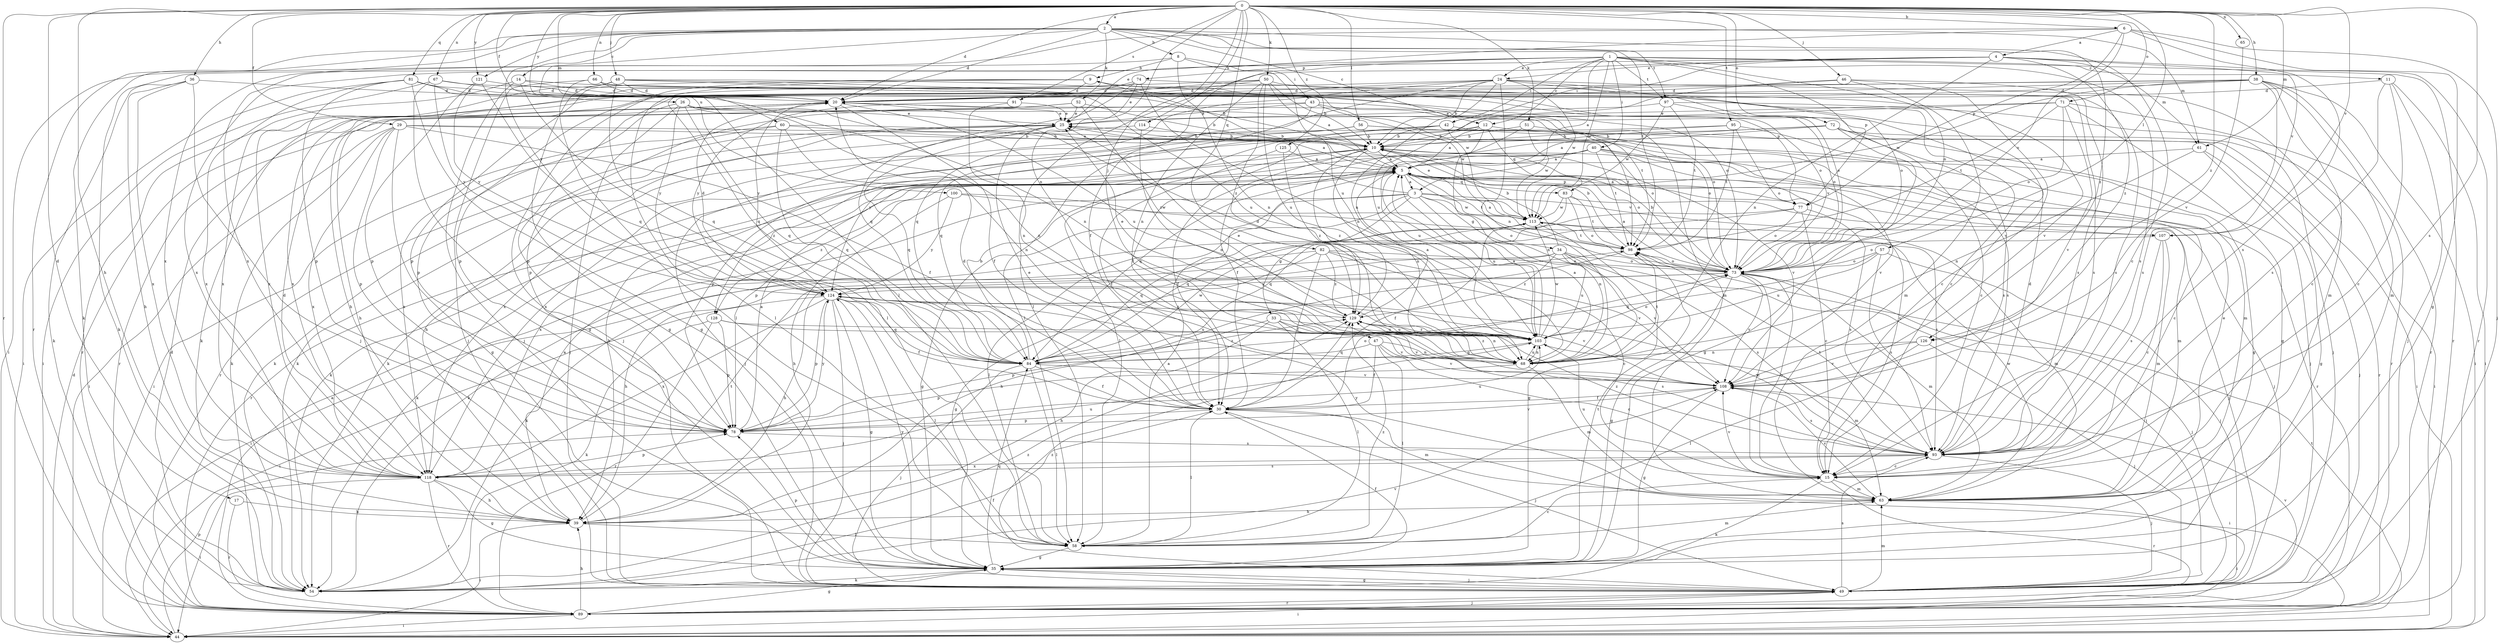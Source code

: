 strict digraph  {
0;
1;
2;
3;
4;
5;
6;
8;
9;
10;
11;
12;
14;
15;
17;
20;
24;
25;
26;
29;
30;
33;
34;
35;
36;
38;
39;
40;
42;
43;
44;
46;
47;
48;
49;
50;
51;
52;
54;
56;
57;
58;
60;
61;
63;
65;
66;
67;
68;
71;
72;
73;
74;
77;
78;
81;
82;
83;
84;
89;
91;
93;
95;
97;
98;
100;
103;
107;
108;
113;
114;
118;
121;
124;
125;
126;
128;
129;
0 -> 2  [label=a];
0 -> 6  [label=b];
0 -> 17  [label=d];
0 -> 20  [label=d];
0 -> 26  [label=f];
0 -> 29  [label=f];
0 -> 36  [label=h];
0 -> 38  [label=h];
0 -> 39  [label=h];
0 -> 46  [label=j];
0 -> 47  [label=j];
0 -> 48  [label=j];
0 -> 50  [label=k];
0 -> 51  [label=k];
0 -> 56  [label=l];
0 -> 57  [label=l];
0 -> 60  [label=m];
0 -> 61  [label=m];
0 -> 65  [label=n];
0 -> 66  [label=n];
0 -> 67  [label=n];
0 -> 68  [label=n];
0 -> 71  [label=o];
0 -> 72  [label=o];
0 -> 81  [label=q];
0 -> 82  [label=q];
0 -> 89  [label=r];
0 -> 91  [label=s];
0 -> 93  [label=s];
0 -> 95  [label=t];
0 -> 100  [label=u];
0 -> 107  [label=v];
0 -> 114  [label=x];
0 -> 121  [label=y];
0 -> 125  [label=z];
0 -> 126  [label=z];
1 -> 3  [label=a];
1 -> 11  [label=c];
1 -> 12  [label=c];
1 -> 24  [label=e];
1 -> 30  [label=f];
1 -> 40  [label=i];
1 -> 42  [label=i];
1 -> 73  [label=o];
1 -> 74  [label=p];
1 -> 77  [label=p];
1 -> 89  [label=r];
1 -> 93  [label=s];
1 -> 97  [label=t];
1 -> 113  [label=w];
1 -> 118  [label=x];
2 -> 8  [label=b];
2 -> 12  [label=c];
2 -> 14  [label=c];
2 -> 15  [label=c];
2 -> 20  [label=d];
2 -> 52  [label=k];
2 -> 54  [label=k];
2 -> 58  [label=l];
2 -> 61  [label=m];
2 -> 89  [label=r];
2 -> 97  [label=t];
2 -> 98  [label=t];
2 -> 118  [label=x];
2 -> 121  [label=y];
2 -> 124  [label=y];
2 -> 126  [label=z];
3 -> 9  [label=b];
3 -> 33  [label=g];
3 -> 34  [label=g];
3 -> 35  [label=g];
3 -> 54  [label=k];
3 -> 58  [label=l];
3 -> 68  [label=n];
3 -> 73  [label=o];
3 -> 107  [label=v];
3 -> 113  [label=w];
4 -> 24  [label=e];
4 -> 42  [label=i];
4 -> 54  [label=k];
4 -> 58  [label=l];
4 -> 61  [label=m];
4 -> 68  [label=n];
4 -> 89  [label=r];
4 -> 107  [label=v];
4 -> 126  [label=z];
5 -> 3  [label=a];
5 -> 49  [label=j];
5 -> 63  [label=m];
5 -> 77  [label=p];
5 -> 83  [label=q];
5 -> 89  [label=r];
5 -> 98  [label=t];
5 -> 103  [label=u];
5 -> 107  [label=v];
5 -> 118  [label=x];
5 -> 128  [label=z];
6 -> 4  [label=a];
6 -> 25  [label=e];
6 -> 35  [label=g];
6 -> 49  [label=j];
6 -> 73  [label=o];
6 -> 77  [label=p];
6 -> 93  [label=s];
6 -> 118  [label=x];
8 -> 9  [label=b];
8 -> 43  [label=i];
8 -> 44  [label=i];
8 -> 68  [label=n];
8 -> 103  [label=u];
9 -> 20  [label=d];
9 -> 49  [label=j];
9 -> 58  [label=l];
9 -> 73  [label=o];
9 -> 77  [label=p];
9 -> 78  [label=p];
10 -> 5  [label=a];
10 -> 15  [label=c];
10 -> 30  [label=f];
10 -> 68  [label=n];
10 -> 73  [label=o];
10 -> 78  [label=p];
10 -> 108  [label=v];
10 -> 128  [label=z];
10 -> 129  [label=z];
11 -> 15  [label=c];
11 -> 20  [label=d];
11 -> 44  [label=i];
11 -> 49  [label=j];
11 -> 93  [label=s];
12 -> 5  [label=a];
12 -> 10  [label=b];
12 -> 44  [label=i];
12 -> 68  [label=n];
12 -> 83  [label=q];
12 -> 118  [label=x];
14 -> 10  [label=b];
14 -> 20  [label=d];
14 -> 49  [label=j];
14 -> 58  [label=l];
14 -> 89  [label=r];
15 -> 54  [label=k];
15 -> 63  [label=m];
15 -> 73  [label=o];
15 -> 89  [label=r];
15 -> 103  [label=u];
15 -> 108  [label=v];
17 -> 39  [label=h];
17 -> 89  [label=r];
20 -> 25  [label=e];
20 -> 30  [label=f];
20 -> 103  [label=u];
20 -> 124  [label=y];
24 -> 10  [label=b];
24 -> 20  [label=d];
24 -> 58  [label=l];
24 -> 63  [label=m];
24 -> 68  [label=n];
24 -> 73  [label=o];
24 -> 78  [label=p];
24 -> 84  [label=q];
24 -> 103  [label=u];
24 -> 108  [label=v];
24 -> 113  [label=w];
25 -> 10  [label=b];
25 -> 39  [label=h];
25 -> 49  [label=j];
25 -> 54  [label=k];
25 -> 84  [label=q];
25 -> 89  [label=r];
26 -> 5  [label=a];
26 -> 25  [label=e];
26 -> 49  [label=j];
26 -> 68  [label=n];
26 -> 78  [label=p];
26 -> 84  [label=q];
26 -> 98  [label=t];
26 -> 124  [label=y];
29 -> 10  [label=b];
29 -> 30  [label=f];
29 -> 35  [label=g];
29 -> 44  [label=i];
29 -> 54  [label=k];
29 -> 73  [label=o];
29 -> 78  [label=p];
29 -> 118  [label=x];
30 -> 20  [label=d];
30 -> 25  [label=e];
30 -> 44  [label=i];
30 -> 49  [label=j];
30 -> 58  [label=l];
30 -> 63  [label=m];
30 -> 73  [label=o];
30 -> 78  [label=p];
33 -> 39  [label=h];
33 -> 58  [label=l];
33 -> 78  [label=p];
33 -> 93  [label=s];
33 -> 103  [label=u];
33 -> 108  [label=v];
34 -> 10  [label=b];
34 -> 39  [label=h];
34 -> 44  [label=i];
34 -> 49  [label=j];
34 -> 73  [label=o];
34 -> 93  [label=s];
34 -> 103  [label=u];
34 -> 108  [label=v];
34 -> 129  [label=z];
35 -> 30  [label=f];
35 -> 49  [label=j];
35 -> 54  [label=k];
35 -> 78  [label=p];
35 -> 84  [label=q];
35 -> 98  [label=t];
35 -> 124  [label=y];
36 -> 20  [label=d];
36 -> 39  [label=h];
36 -> 49  [label=j];
36 -> 54  [label=k];
36 -> 118  [label=x];
38 -> 15  [label=c];
38 -> 20  [label=d];
38 -> 44  [label=i];
38 -> 54  [label=k];
38 -> 63  [label=m];
38 -> 78  [label=p];
38 -> 89  [label=r];
38 -> 93  [label=s];
38 -> 113  [label=w];
38 -> 118  [label=x];
39 -> 5  [label=a];
39 -> 44  [label=i];
39 -> 58  [label=l];
39 -> 98  [label=t];
40 -> 5  [label=a];
40 -> 15  [label=c];
40 -> 39  [label=h];
40 -> 54  [label=k];
40 -> 84  [label=q];
40 -> 89  [label=r];
40 -> 98  [label=t];
40 -> 108  [label=v];
42 -> 10  [label=b];
42 -> 58  [label=l];
42 -> 89  [label=r];
42 -> 98  [label=t];
42 -> 124  [label=y];
43 -> 15  [label=c];
43 -> 25  [label=e];
43 -> 73  [label=o];
43 -> 84  [label=q];
43 -> 89  [label=r];
43 -> 113  [label=w];
44 -> 20  [label=d];
44 -> 78  [label=p];
44 -> 98  [label=t];
46 -> 15  [label=c];
46 -> 20  [label=d];
46 -> 63  [label=m];
46 -> 93  [label=s];
46 -> 103  [label=u];
47 -> 15  [label=c];
47 -> 30  [label=f];
47 -> 58  [label=l];
47 -> 68  [label=n];
47 -> 84  [label=q];
47 -> 108  [label=v];
48 -> 15  [label=c];
48 -> 20  [label=d];
48 -> 35  [label=g];
48 -> 63  [label=m];
48 -> 84  [label=q];
48 -> 113  [label=w];
48 -> 118  [label=x];
49 -> 35  [label=g];
49 -> 44  [label=i];
49 -> 63  [label=m];
49 -> 89  [label=r];
49 -> 93  [label=s];
49 -> 129  [label=z];
50 -> 5  [label=a];
50 -> 10  [label=b];
50 -> 20  [label=d];
50 -> 68  [label=n];
50 -> 84  [label=q];
50 -> 93  [label=s];
50 -> 103  [label=u];
50 -> 118  [label=x];
50 -> 129  [label=z];
51 -> 10  [label=b];
51 -> 93  [label=s];
51 -> 103  [label=u];
51 -> 113  [label=w];
52 -> 10  [label=b];
52 -> 25  [label=e];
52 -> 39  [label=h];
52 -> 78  [label=p];
52 -> 129  [label=z];
54 -> 20  [label=d];
54 -> 30  [label=f];
54 -> 108  [label=v];
54 -> 129  [label=z];
56 -> 10  [label=b];
56 -> 63  [label=m];
56 -> 73  [label=o];
56 -> 78  [label=p];
56 -> 118  [label=x];
57 -> 49  [label=j];
57 -> 73  [label=o];
57 -> 84  [label=q];
57 -> 93  [label=s];
57 -> 103  [label=u];
58 -> 5  [label=a];
58 -> 15  [label=c];
58 -> 35  [label=g];
58 -> 63  [label=m];
58 -> 129  [label=z];
60 -> 5  [label=a];
60 -> 10  [label=b];
60 -> 44  [label=i];
60 -> 68  [label=n];
60 -> 84  [label=q];
60 -> 118  [label=x];
61 -> 5  [label=a];
61 -> 35  [label=g];
61 -> 49  [label=j];
61 -> 68  [label=n];
63 -> 25  [label=e];
63 -> 39  [label=h];
63 -> 44  [label=i];
63 -> 108  [label=v];
63 -> 113  [label=w];
63 -> 124  [label=y];
65 -> 108  [label=v];
66 -> 20  [label=d];
66 -> 49  [label=j];
66 -> 58  [label=l];
66 -> 73  [label=o];
66 -> 103  [label=u];
67 -> 20  [label=d];
67 -> 35  [label=g];
67 -> 44  [label=i];
67 -> 93  [label=s];
67 -> 124  [label=y];
68 -> 5  [label=a];
68 -> 63  [label=m];
68 -> 78  [label=p];
68 -> 98  [label=t];
68 -> 103  [label=u];
68 -> 129  [label=z];
71 -> 25  [label=e];
71 -> 30  [label=f];
71 -> 35  [label=g];
71 -> 73  [label=o];
71 -> 89  [label=r];
71 -> 98  [label=t];
71 -> 108  [label=v];
72 -> 5  [label=a];
72 -> 10  [label=b];
72 -> 30  [label=f];
72 -> 35  [label=g];
72 -> 44  [label=i];
72 -> 49  [label=j];
72 -> 93  [label=s];
73 -> 5  [label=a];
73 -> 10  [label=b];
73 -> 15  [label=c];
73 -> 35  [label=g];
73 -> 39  [label=h];
73 -> 49  [label=j];
73 -> 63  [label=m];
73 -> 108  [label=v];
73 -> 124  [label=y];
74 -> 20  [label=d];
74 -> 25  [label=e];
74 -> 39  [label=h];
74 -> 68  [label=n];
74 -> 73  [label=o];
74 -> 84  [label=q];
77 -> 5  [label=a];
77 -> 15  [label=c];
77 -> 54  [label=k];
77 -> 73  [label=o];
77 -> 84  [label=q];
77 -> 93  [label=s];
78 -> 5  [label=a];
78 -> 93  [label=s];
78 -> 103  [label=u];
78 -> 108  [label=v];
78 -> 124  [label=y];
81 -> 20  [label=d];
81 -> 35  [label=g];
81 -> 44  [label=i];
81 -> 68  [label=n];
81 -> 78  [label=p];
81 -> 108  [label=v];
81 -> 118  [label=x];
82 -> 15  [label=c];
82 -> 30  [label=f];
82 -> 35  [label=g];
82 -> 54  [label=k];
82 -> 73  [label=o];
82 -> 108  [label=v];
82 -> 129  [label=z];
83 -> 49  [label=j];
83 -> 73  [label=o];
83 -> 84  [label=q];
83 -> 98  [label=t];
83 -> 113  [label=w];
84 -> 10  [label=b];
84 -> 30  [label=f];
84 -> 49  [label=j];
84 -> 58  [label=l];
84 -> 108  [label=v];
84 -> 113  [label=w];
84 -> 129  [label=z];
89 -> 5  [label=a];
89 -> 35  [label=g];
89 -> 39  [label=h];
89 -> 44  [label=i];
89 -> 49  [label=j];
89 -> 108  [label=v];
91 -> 25  [label=e];
91 -> 68  [label=n];
91 -> 124  [label=y];
93 -> 15  [label=c];
93 -> 20  [label=d];
93 -> 49  [label=j];
93 -> 98  [label=t];
93 -> 118  [label=x];
93 -> 124  [label=y];
93 -> 129  [label=z];
95 -> 10  [label=b];
95 -> 35  [label=g];
95 -> 54  [label=k];
95 -> 73  [label=o];
95 -> 98  [label=t];
97 -> 25  [label=e];
97 -> 49  [label=j];
97 -> 73  [label=o];
97 -> 98  [label=t];
97 -> 113  [label=w];
98 -> 5  [label=a];
98 -> 10  [label=b];
98 -> 39  [label=h];
98 -> 73  [label=o];
100 -> 39  [label=h];
100 -> 93  [label=s];
100 -> 113  [label=w];
100 -> 124  [label=y];
103 -> 5  [label=a];
103 -> 20  [label=d];
103 -> 25  [label=e];
103 -> 63  [label=m];
103 -> 68  [label=n];
103 -> 73  [label=o];
103 -> 84  [label=q];
103 -> 113  [label=w];
103 -> 129  [label=z];
107 -> 15  [label=c];
107 -> 63  [label=m];
107 -> 73  [label=o];
107 -> 93  [label=s];
108 -> 30  [label=f];
108 -> 35  [label=g];
108 -> 93  [label=s];
113 -> 25  [label=e];
113 -> 30  [label=f];
113 -> 35  [label=g];
113 -> 63  [label=m];
113 -> 84  [label=q];
113 -> 98  [label=t];
114 -> 10  [label=b];
114 -> 54  [label=k];
114 -> 68  [label=n];
118 -> 20  [label=d];
118 -> 35  [label=g];
118 -> 39  [label=h];
118 -> 44  [label=i];
118 -> 78  [label=p];
118 -> 89  [label=r];
118 -> 93  [label=s];
118 -> 103  [label=u];
121 -> 20  [label=d];
121 -> 78  [label=p];
121 -> 84  [label=q];
121 -> 124  [label=y];
124 -> 20  [label=d];
124 -> 30  [label=f];
124 -> 35  [label=g];
124 -> 44  [label=i];
124 -> 49  [label=j];
124 -> 58  [label=l];
124 -> 78  [label=p];
124 -> 84  [label=q];
124 -> 108  [label=v];
124 -> 118  [label=x];
124 -> 129  [label=z];
125 -> 5  [label=a];
125 -> 30  [label=f];
125 -> 129  [label=z];
126 -> 49  [label=j];
126 -> 58  [label=l];
126 -> 68  [label=n];
126 -> 108  [label=v];
128 -> 54  [label=k];
128 -> 78  [label=p];
128 -> 89  [label=r];
128 -> 103  [label=u];
128 -> 108  [label=v];
129 -> 5  [label=a];
129 -> 25  [label=e];
129 -> 68  [label=n];
129 -> 103  [label=u];
}
